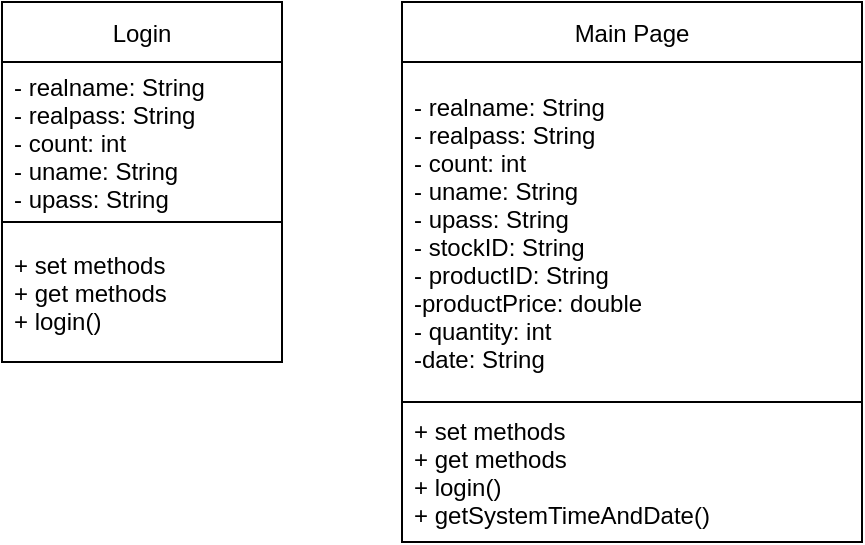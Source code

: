 <mxfile version="20.2.4" type="device"><diagram id="O0RIO4IKcnkoXlEBHNOa" name="Page-1"><mxGraphModel dx="687" dy="380" grid="1" gridSize="10" guides="1" tooltips="1" connect="1" arrows="1" fold="1" page="1" pageScale="1" pageWidth="850" pageHeight="1100" math="0" shadow="0"><root><mxCell id="0"/><mxCell id="1" parent="0"/><mxCell id="FutQJ1kXncrdajrM-RqK-6" value="Login" style="swimlane;fontStyle=0;childLayout=stackLayout;horizontal=1;startSize=30;horizontalStack=0;resizeParent=1;resizeParentMax=0;resizeLast=0;collapsible=1;marginBottom=0;strokeColor=default;" parent="1" vertex="1"><mxGeometry x="240" y="40" width="140" height="180" as="geometry"/></mxCell><mxCell id="FutQJ1kXncrdajrM-RqK-7" value="- realname: String&#10;- realpass: String&#10;- count: int&#10;- uname: String&#10;- upass: String" style="text;strokeColor=default;fillColor=none;align=left;verticalAlign=middle;spacingLeft=4;spacingRight=4;overflow=hidden;points=[[0,0.5],[1,0.5]];portConstraint=eastwest;rotatable=0;" parent="FutQJ1kXncrdajrM-RqK-6" vertex="1"><mxGeometry y="30" width="140" height="80" as="geometry"/></mxCell><mxCell id="FutQJ1kXncrdajrM-RqK-8" value="+ set methods&#10;+ get methods&#10;+ login()" style="text;strokeColor=none;fillColor=none;align=left;verticalAlign=middle;spacingLeft=4;spacingRight=4;overflow=hidden;points=[[0,0.5],[1,0.5]];portConstraint=eastwest;rotatable=0;" parent="FutQJ1kXncrdajrM-RqK-6" vertex="1"><mxGeometry y="110" width="140" height="70" as="geometry"/></mxCell><mxCell id="FutQJ1kXncrdajrM-RqK-10" value="Main Page" style="swimlane;fontStyle=0;childLayout=stackLayout;horizontal=1;startSize=30;horizontalStack=0;resizeParent=1;resizeParentMax=0;resizeLast=0;collapsible=1;marginBottom=0;strokeColor=default;" parent="1" vertex="1"><mxGeometry x="440" y="40" width="230" height="270" as="geometry"/></mxCell><mxCell id="FutQJ1kXncrdajrM-RqK-11" value="- realname: String&#10;- realpass: String&#10;- count: int&#10;- uname: String&#10;- upass: String&#10;- stockID: String&#10;- productID: String&#10;-productPrice: double&#10;- quantity: int&#10;-date: String" style="text;strokeColor=default;fillColor=none;align=left;verticalAlign=middle;spacingLeft=4;spacingRight=4;overflow=hidden;points=[[0,0.5],[1,0.5]];portConstraint=eastwest;rotatable=0;" parent="FutQJ1kXncrdajrM-RqK-10" vertex="1"><mxGeometry y="30" width="230" height="170" as="geometry"/></mxCell><mxCell id="FutQJ1kXncrdajrM-RqK-12" value="+ set methods&#10;+ get methods&#10;+ login()&#10;+ getSystemTimeAndDate()" style="text;strokeColor=none;fillColor=none;align=left;verticalAlign=middle;spacingLeft=4;spacingRight=4;overflow=hidden;points=[[0,0.5],[1,0.5]];portConstraint=eastwest;rotatable=0;" parent="FutQJ1kXncrdajrM-RqK-10" vertex="1"><mxGeometry y="200" width="230" height="70" as="geometry"/></mxCell></root></mxGraphModel></diagram></mxfile>